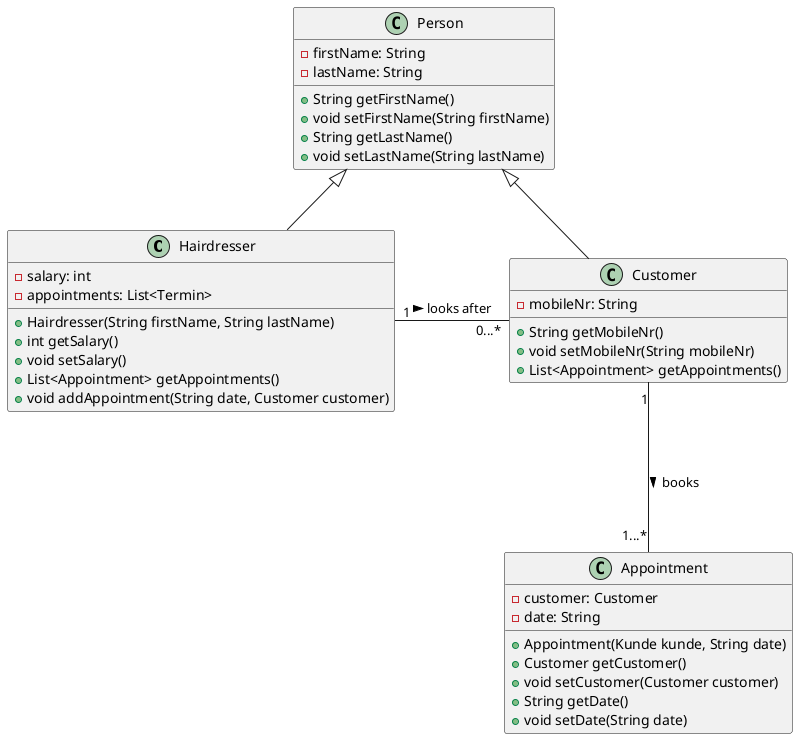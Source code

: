 @startuml

class Hairdresser extends Person{
  -salary: int
  -appointments: List<Termin>
  +Hairdresser(String firstName, String lastName)
  +int getSalary()
  +void setSalary()
  +List<Appointment> getAppointments()
  +void addAppointment(String date, Customer customer)

}

class Customer extends Person{
  -mobileNr: String
  +String getMobileNr()
  +void setMobileNr(String mobileNr)
  +List<Appointment> getAppointments()
}

class Person {
  -firstName: String
  -lastName: String
  +String getFirstName()
  +void setFirstName(String firstName)
  +String getLastName()
  +void setLastName(String lastName)

}

class Appointment {
  -customer: Customer
  -date: String
  +Appointment(Kunde kunde, String date)
  +Customer getCustomer()
  +void setCustomer(Customer customer)
  +String getDate()
  +void setDate(String date)
}

Hairdresser "1" -right- "0...*" Customer : looks after >
Customer "1" --- "1...*" Appointment : books >


@enduml
